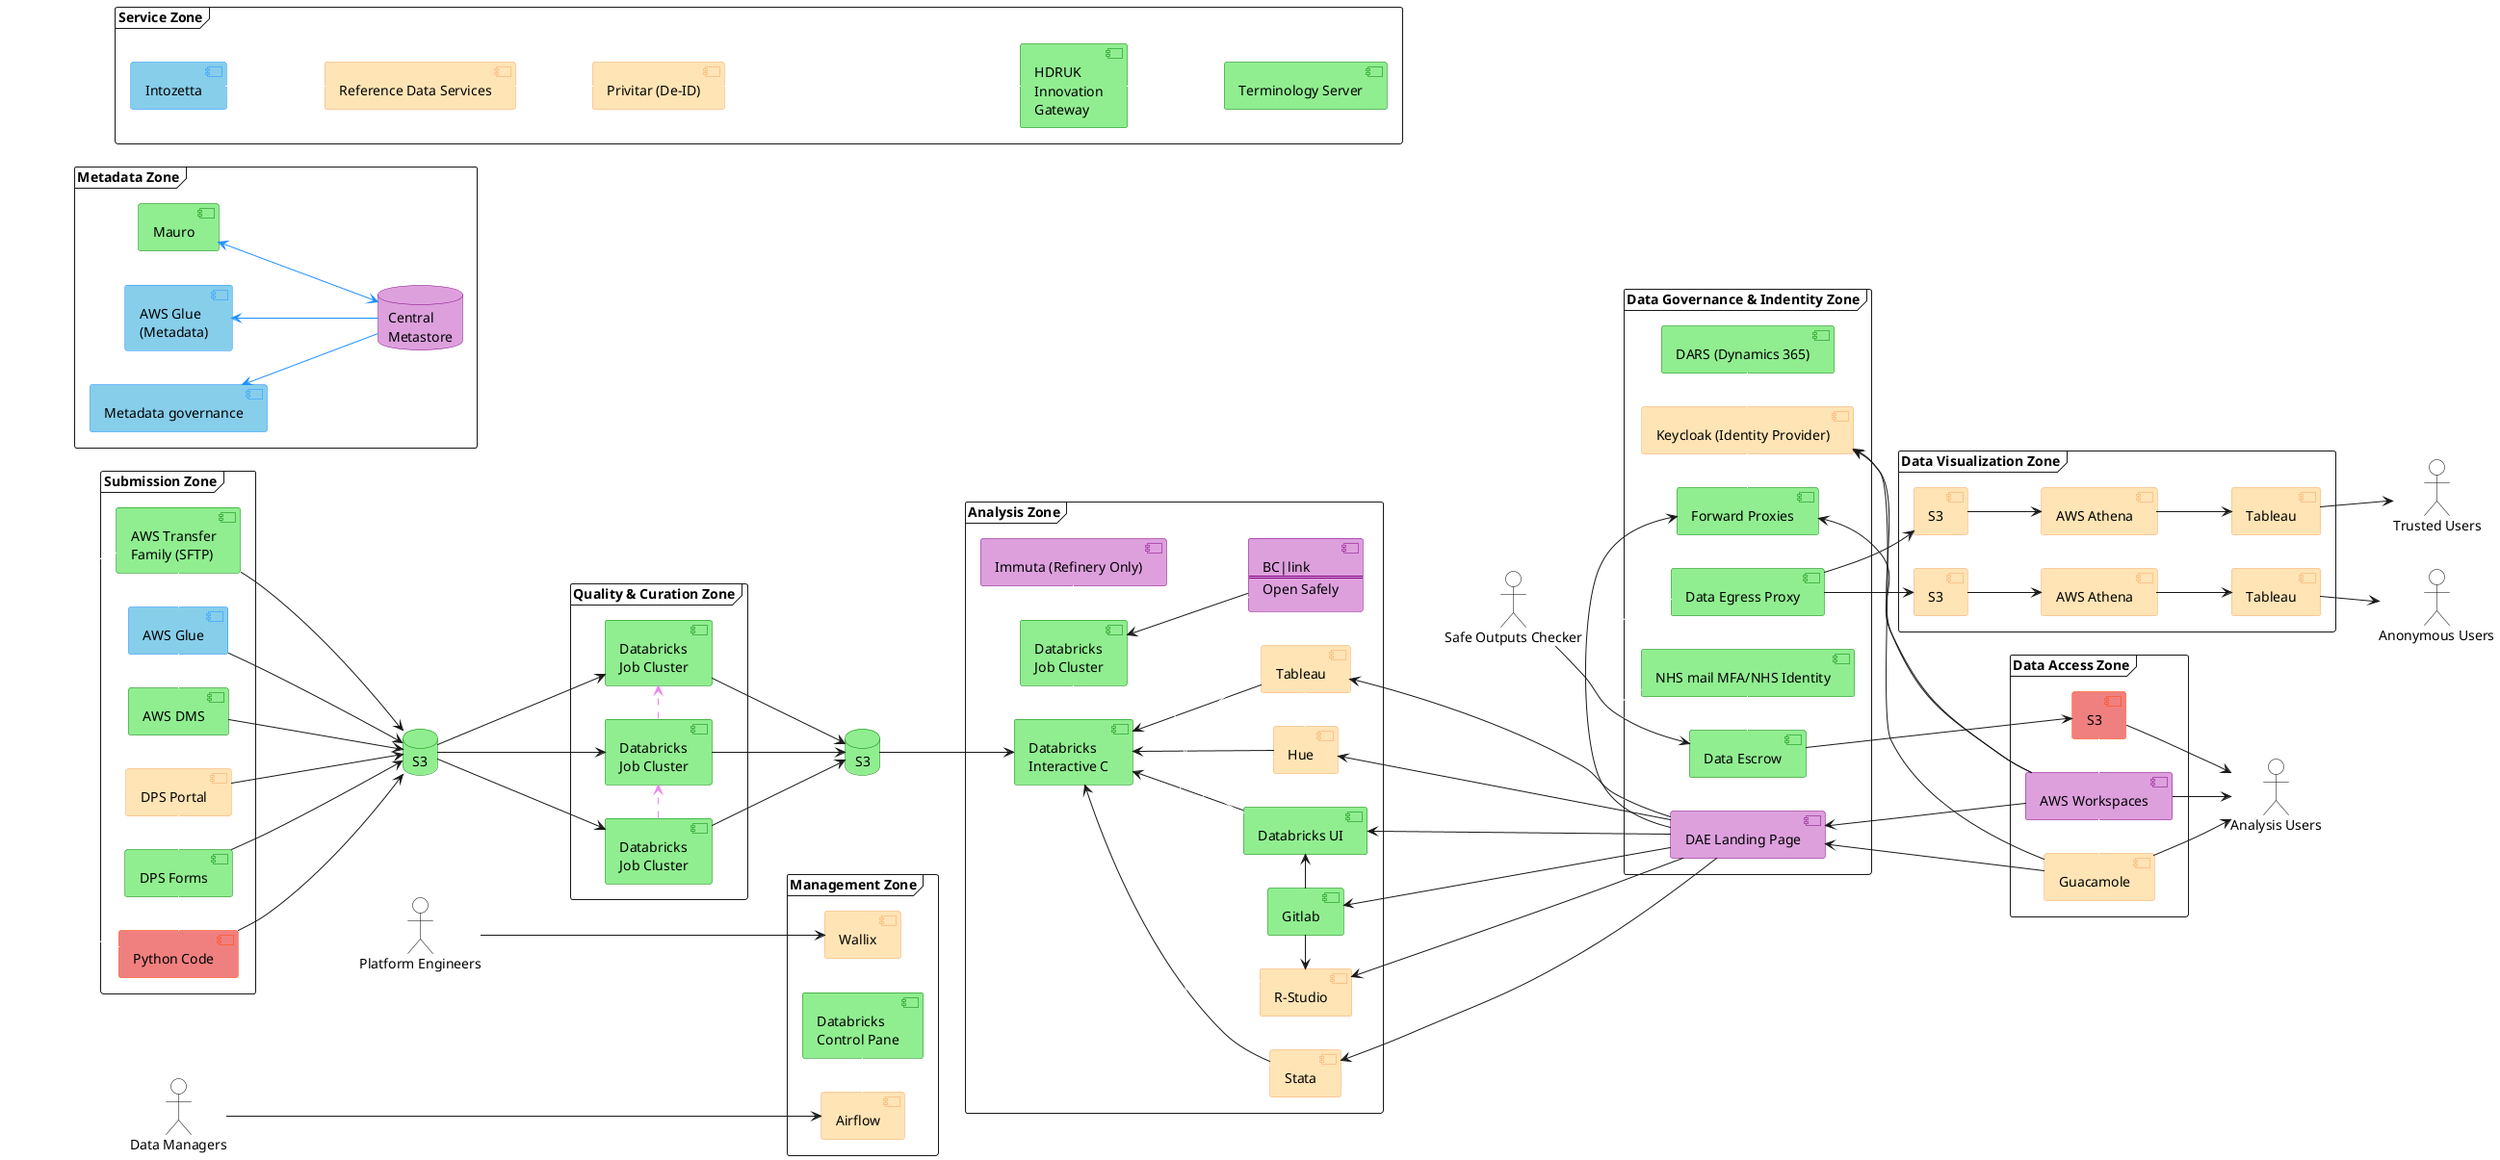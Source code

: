 @startuml dps-component
left to right direction
skinparam Shadowing false
'skinparam linetype ortho
hide stereotype
skinparam component {
  BackgroundColor<<Future>> #SkyBlue
  BorderColor<<Future>> #DodgerBlue

  BackgroundColor<<InService>> #LightGreen
  BorderColor<<InService>> #Green

  BackgroundColor<<UnderReview>> #Moccasin  
  BorderColor<<UnderReview>> #SandyBrown 

  BackgroundColor<<ToBeReplaced>> #LightCoral  
  BorderColor<<ToBeReplaced>> #OrangeRed

  BackgroundColor<<Implemented>> #Plum
  BorderColor<<Implemented>>  #Purple  
}

skinparam database {
  BackgroundColor<<InService>> #LightGreen
  BorderColor<<InService>> #Green

  BackgroundColor<<Implemented>> #Plum
  BorderColor<<Implemented>>  #Purple
}

skinparam arrow {
  Color<<Meta>> #DodgerBlue
  Color<<DataBricks>> #Violet
}

skinparam actor {
  BackgroundColor Transparent
  BorderColor #Black
}

frame "Metadata Zone" as metadata {
  component "Mauro" <<InService>> as mauro
  component "AWS Glue\n(Metadata)" <<Future>> as awsgluem
  database "Central\nMetastore" <<Implemented>> as metadb
  component "Metadata governance" <<Future>> as metagov
  metagov <-- metadb<<Meta>>
  mauro <--> metadb<<Meta>>
  awsgluem <-- metadb<<Meta>>
}

frame "Service Zone" as services {
  component "Intozetta" <<Future>> as intoz
  component "Reference Data Services" <<UnderReview>> as rds
  component "Privitar (De-ID)" <<UnderReview>> as privitar
  component "HDRUK\nInnovation\nGateway" <<InService>> as hdruk
  component "Terminology Server" <<InService>> as termsrv
  
  intoz -[#hidden]- rds
  rds -[#hidden]- privitar
  privitar -[#hidden]-- hdruk
  hdruk -[#hidden]- termsrv

}

frame "Management Zone" as management {
  component "Wallix" <<UnderReview>> as wallix
  component "Airflow" <<UnderReview>> as airflow
  component "Databricks\nControl Pane" <<InService>> as dbcp

  'wallix -[#hidden]- airflow
  airflow -[#hidden] dbcp

}

frame "Submission Zone" as submission {
  component "DPS Portal" <<UnderReview>> as dpsportal
  component "DPS Forms" <<InService>> as dpsforms
  component "Python Code" <<ToBeReplaced>> as python
  component "AWS Transfer\nFamily (SFTP)" <<InService>> as sftp
  component "AWS Glue" <<Future>> as awsglue
  component "AWS DMS" <<InService>> as awsdms

  awsdms -[#hidden] awsglue
  awsglue -[#hidden] sftp
  sftp -[#hidden] python
  python -[#hidden] dpsforms
  dpsforms -[#hidden] dpsportal

}

frame "Quality & Curation Zone" as quality {

  component "Databricks\nJob Cluster" <<InService>> as dbjobs1
  component "Databricks\nJob Cluster" <<InService>> as dbjobs2
  component "Databricks\nJob Cluster" <<InService>> as dbjobs3

  dbjobs1 .> dbjobs2<<DataBricks>>
  dbjobs2 .> dbjobs3<<DataBricks>>
}

frame "Analysis Zone" as analysis {
  component "Databricks\nJob Cluster" <<InService>> as dbjobs4
  component "Databricks\nInteractive C" <<InService>> as dbia 

  component "Immuta (Refinery Only)" <<Implemented>> as immuta

  component bclink <<Implemented>> [
    BC|link
    ===
    Open Safely
  ] 

  component "Databricks UI" <<InService>> as dbui
  component "Gitlab" <<InService>> as gitlab

  component "R-Studio" <<UnderReview>> as rstudio
  component "Tableau" <<UnderReview>> as tableau
  component "Hue" <<UnderReview>> as hue  
  component "Stata" <<UnderReview>> as stata 

  dbia -[#hidden] dbjobs4
  dbjobs4 -[#hidden] immuta

  dbjobs4 <-- bclink
  dbia <-- dbui

  dbia <-- tableau
  dbia <-- hue
  dbia <-- stata

  stata -[#hidden] hue
  hue -[#hidden] tableau
  tableau -[#hidden] rstudio
  rstudio <- gitlab
  gitlab -> dbui
  dbui -[#hidden] bclink

}

frame "Data Governance & Indentity Zone" {
  component "DARS (Dynamics 365)" <<InService>> as dars
  component "Keycloak (Identity Provider)" <<UnderReview>> as keycloak
  component "Forward Proxies" <<InService>> as proxies
  component "DAE Landing Page" <<Implemented>> as dae
  component "NHS mail MFA/NHS Identity" <<InService>> as nhsid
  component "Data Escrow" <<InService>> as escrow
  component "Data Egress Proxy" <<InService>> as deproxy

  deproxy -[#hidden] escrow
  escrow -[#hidden] nhsid
  nhsid -[#hidden] dae
  dae -> proxies
  proxies -[#hidden] keycloak
  keycloak -[#hidden] dars

}

frame "Data Access Zone" {
  component "Guacamole" <<UnderReview>> as guacamole
  component "AWS Workspaces" <<Implemented>> as awswks
  component "S3" <<ToBeReplaced>> as s3c

  s3c -[#hidden] awswks
  awswks -[#hidden] guacamole

}

frame "Data Visualization Zone" {
  component "S3" <<UnderReview>> as s3d
  component "AWS Athena" <<UnderReview>> as athenad  
  component "Tableau" <<UnderReview>> as tableaud

  s3d --> athenad
  athenad --> tableaud

  component "S3" <<UnderReview>> as s3e
  component "AWS Athena" <<UnderReview>> as athenae  
  component "Tableau" <<UnderReview>> as tableaue

  s3e --> athenae
  athenae --> tableaue  

}

database "S3" <<InService>> as s3a
database "S3" <<InService>> as s3b

actor "Analysis Users" as analysts
actor "Trusted Users" as trusteduser
actor "Anonymous Users" as anonusers
actor "Safe Outputs Checker" as checkers
actor "Platform Engineers" as engineers
actor "Data Managers" as datamgrs

engineers ---> wallix
datamgrs ----> airflow
'datamgrs --[norank]--> dbjobs1

dpsportal --> s3a
dpsforms --> s3a
python --> s3a
sftp --> s3a
awsglue --> s3a
awsdms --> s3a

s3a --> dbjobs1
s3a --> dbjobs3
s3a --> dbjobs2

dbjobs3 --> s3b
dbjobs2 --> s3b
dbjobs1 --> s3b

s3b --> dbia

dbui <--- dae
gitlab <--- dae
rstudio <--- dae
tableau <--- dae
hue <--- dae
stata <--- dae

dae <--- awswks
dae <--- guacamole

proxies <-[norank]- awswks

keycloak <-- awswks
keycloak <-- guacamole

escrow --> s3c
deproxy --> s3d
deproxy --> s3e

guacamole --> analysts
awswks --> analysts
s3c --> analysts

tableaud --> trusteduser
tableaue --> anonusers

checkers --> escrow

'airflow <-> metadb<<Meta>>
'dbcp -> metadb<<Meta>>

'dbcp ..> dbjobs1<<DataBricks>> 
'dbcp ..> dbia<<DataBricks>>

'submission <.left. airflow
'quality <.left. airflow
'analysis <.left. airflow

'dars <-> metadb<<Meta>>
'metadb --[norank]-> keycloak<<Meta>>

'airflow ... submission

@enduml